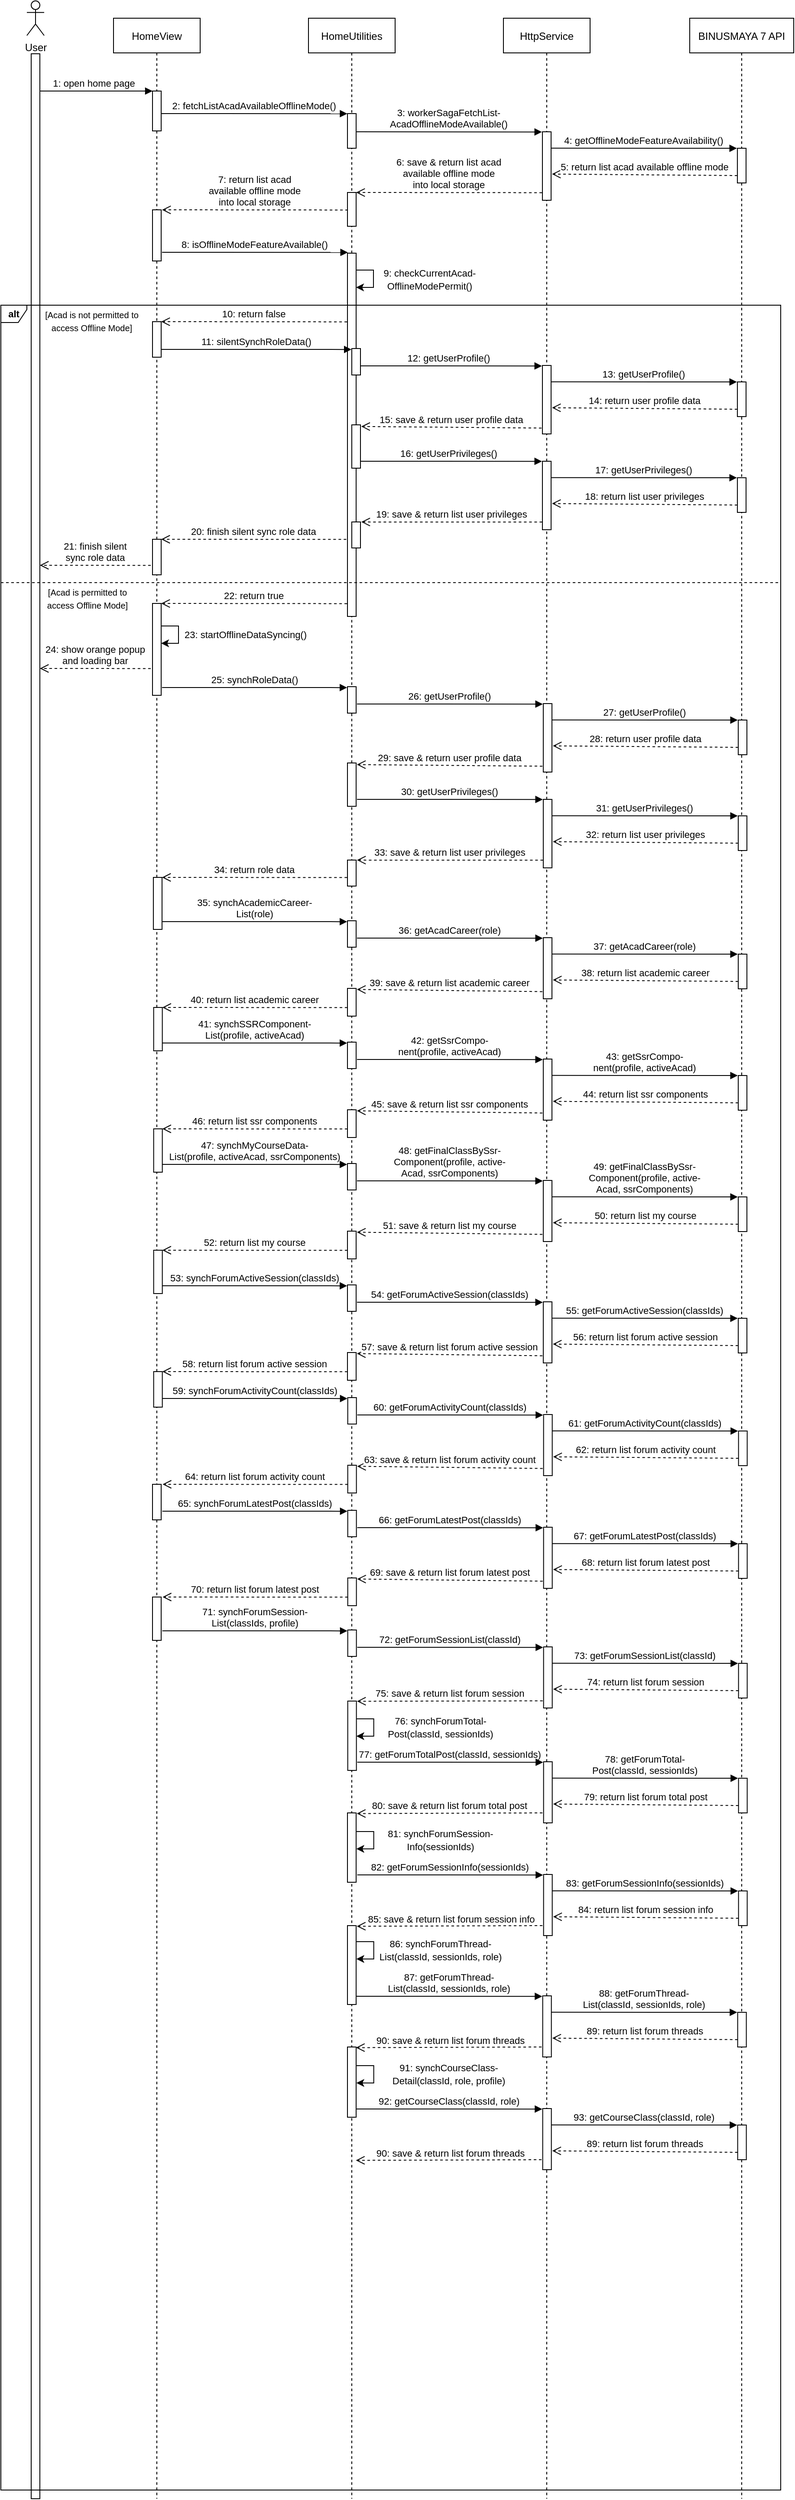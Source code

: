 <mxfile version="20.8.3" type="github">
  <diagram id="kgpKYQtTHZ0yAKxKKP6v" name="Page-1">
    <mxGraphModel dx="2318" dy="342" grid="1" gridSize="10" guides="1" tooltips="1" connect="1" arrows="1" fold="1" page="1" pageScale="1" pageWidth="850" pageHeight="1100" math="0" shadow="0">
      <root>
        <mxCell id="0" />
        <mxCell id="1" parent="0" />
        <mxCell id="3nuBFxr9cyL0pnOWT2aG-1" value="HomeView" style="shape=umlLifeline;perimeter=lifelinePerimeter;container=1;collapsible=0;recursiveResize=0;rounded=0;shadow=0;strokeWidth=1;" parent="1" vertex="1">
          <mxGeometry x="-760" y="59" width="100" height="2861" as="geometry" />
        </mxCell>
        <mxCell id="3nuBFxr9cyL0pnOWT2aG-2" value="" style="points=[];perimeter=orthogonalPerimeter;rounded=0;shadow=0;strokeWidth=1;" parent="3nuBFxr9cyL0pnOWT2aG-1" vertex="1">
          <mxGeometry x="45" y="84" width="10" height="46" as="geometry" />
        </mxCell>
        <mxCell id="VgFMn7d585Ha0XAmIZsE-6" value="1: open home page" style="verticalAlign=bottom;endArrow=block;shadow=0;strokeWidth=1;fontStyle=0;labelBorderColor=none;labelBackgroundColor=none;" parent="3nuBFxr9cyL0pnOWT2aG-1" edge="1">
          <mxGeometry relative="1" as="geometry">
            <mxPoint x="-90" y="84.0" as="sourcePoint" />
            <mxPoint x="45" y="84" as="targetPoint" />
          </mxGeometry>
        </mxCell>
        <mxCell id="VgFMn7d585Ha0XAmIZsE-14" value="" style="points=[];perimeter=orthogonalPerimeter;rounded=0;shadow=0;strokeWidth=1;" parent="3nuBFxr9cyL0pnOWT2aG-1" vertex="1">
          <mxGeometry x="45" y="221" width="10" height="59" as="geometry" />
        </mxCell>
        <mxCell id="3nuBFxr9cyL0pnOWT2aG-5" value="HomeUtilities" style="shape=umlLifeline;perimeter=lifelinePerimeter;container=1;collapsible=0;recursiveResize=0;rounded=0;shadow=0;strokeWidth=1;" parent="1" vertex="1">
          <mxGeometry x="-535" y="59" width="100" height="2861" as="geometry" />
        </mxCell>
        <mxCell id="3nuBFxr9cyL0pnOWT2aG-6" value="" style="points=[];perimeter=orthogonalPerimeter;rounded=0;shadow=0;strokeWidth=1;" parent="3nuBFxr9cyL0pnOWT2aG-5" vertex="1">
          <mxGeometry x="45" y="110" width="10" height="40" as="geometry" />
        </mxCell>
        <mxCell id="VgFMn7d585Ha0XAmIZsE-7" value="2: fetchListAcadAvailableOfflineMode()" style="verticalAlign=bottom;endArrow=block;shadow=0;strokeWidth=1;fontStyle=0;labelBorderColor=none;labelBackgroundColor=none;entryX=-0.024;entryY=0.003;entryDx=0;entryDy=0;entryPerimeter=0;" parent="3nuBFxr9cyL0pnOWT2aG-5" target="3nuBFxr9cyL0pnOWT2aG-6" edge="1">
          <mxGeometry relative="1" as="geometry">
            <mxPoint x="-169.633" y="110" as="sourcePoint" />
            <mxPoint x="45" y="111" as="targetPoint" />
          </mxGeometry>
        </mxCell>
        <mxCell id="VgFMn7d585Ha0XAmIZsE-12" value="" style="points=[];perimeter=orthogonalPerimeter;rounded=0;shadow=0;strokeWidth=1;" parent="3nuBFxr9cyL0pnOWT2aG-5" vertex="1">
          <mxGeometry x="45" y="201" width="10" height="39" as="geometry" />
        </mxCell>
        <mxCell id="VgFMn7d585Ha0XAmIZsE-16" value="" style="points=[];perimeter=orthogonalPerimeter;rounded=0;shadow=0;strokeWidth=1;" parent="3nuBFxr9cyL0pnOWT2aG-5" vertex="1">
          <mxGeometry x="45" y="271" width="10" height="419" as="geometry" />
        </mxCell>
        <mxCell id="VgFMn7d585Ha0XAmIZsE-17" value="" style="endArrow=classic;html=1;rounded=0;labelBackgroundColor=none;labelBorderColor=none;edgeStyle=elbowEdgeStyle;" parent="3nuBFxr9cyL0pnOWT2aG-5" edge="1">
          <mxGeometry x="-1" y="41" width="50" height="50" relative="1" as="geometry">
            <mxPoint x="55" y="290.5" as="sourcePoint" />
            <mxPoint x="55" y="310.5" as="targetPoint" />
            <Array as="points">
              <mxPoint x="75" y="300.5" />
            </Array>
            <mxPoint x="-40" y="31" as="offset" />
          </mxGeometry>
        </mxCell>
        <mxCell id="3nuBFxr9cyL0pnOWT2aG-7" value="5: return list acad available offline mode" style="verticalAlign=bottom;endArrow=open;dashed=1;endSize=8;exitX=0;exitY=0.95;shadow=0;strokeWidth=1;entryX=1.103;entryY=0.554;entryDx=0;entryDy=0;entryPerimeter=0;" parent="1" edge="1">
          <mxGeometry relative="1" as="geometry">
            <mxPoint x="-253.97" y="238.766" as="targetPoint" />
            <mxPoint x="-40" y="240.5" as="sourcePoint" />
          </mxGeometry>
        </mxCell>
        <mxCell id="D12k0bA-BJYKIJGbDswn-10" value="" style="group" parent="1" vertex="1" connectable="0">
          <mxGeometry x="-860" y="59" width="20" height="710" as="geometry" />
        </mxCell>
        <mxCell id="D12k0bA-BJYKIJGbDswn-4" value="User" style="shape=umlActor;verticalLabelPosition=bottom;verticalAlign=top;html=1;outlineConnect=0;" parent="D12k0bA-BJYKIJGbDswn-10" vertex="1">
          <mxGeometry y="-20" width="20" height="40" as="geometry" />
        </mxCell>
        <mxCell id="VgFMn7d585Ha0XAmIZsE-1" value="HttpService" style="shape=umlLifeline;perimeter=lifelinePerimeter;container=1;collapsible=0;recursiveResize=0;rounded=0;shadow=0;strokeWidth=1;" parent="1" vertex="1">
          <mxGeometry x="-310" y="59" width="100" height="2861" as="geometry" />
        </mxCell>
        <mxCell id="VgFMn7d585Ha0XAmIZsE-2" value="" style="points=[];perimeter=orthogonalPerimeter;rounded=0;shadow=0;strokeWidth=1;" parent="VgFMn7d585Ha0XAmIZsE-1" vertex="1">
          <mxGeometry x="45" y="131" width="10" height="79" as="geometry" />
        </mxCell>
        <mxCell id="VgFMn7d585Ha0XAmIZsE-3" value="BINUSMAYA 7 API" style="shape=umlLifeline;perimeter=lifelinePerimeter;container=1;collapsible=0;recursiveResize=0;rounded=0;shadow=0;strokeWidth=1;" parent="1" vertex="1">
          <mxGeometry x="-95" y="59" width="120" height="2861" as="geometry" />
        </mxCell>
        <mxCell id="VgFMn7d585Ha0XAmIZsE-4" value="" style="points=[];perimeter=orthogonalPerimeter;rounded=0;shadow=0;strokeWidth=1;" parent="VgFMn7d585Ha0XAmIZsE-3" vertex="1">
          <mxGeometry x="55" y="150" width="10" height="40" as="geometry" />
        </mxCell>
        <mxCell id="VgFMn7d585Ha0XAmIZsE-8" value="3: workerSagaFetchList-&#xa;AcadOfflineModeAvailable()" style="verticalAlign=bottom;endArrow=block;shadow=0;strokeWidth=1;fontStyle=0;labelBorderColor=none;labelBackgroundColor=none;entryX=-0.024;entryY=0.003;entryDx=0;entryDy=0;entryPerimeter=0;" parent="1" edge="1">
          <mxGeometry relative="1" as="geometry">
            <mxPoint x="-480.003" y="190" as="sourcePoint" />
            <mxPoint x="-265.61" y="190.21" as="targetPoint" />
          </mxGeometry>
        </mxCell>
        <mxCell id="VgFMn7d585Ha0XAmIZsE-9" value="4: getOfflineModeFeatureAvailability()" style="verticalAlign=bottom;endArrow=block;shadow=0;strokeWidth=1;fontStyle=0;labelBorderColor=none;labelBackgroundColor=none;entryX=-0.024;entryY=0.003;entryDx=0;entryDy=0;entryPerimeter=0;" parent="1" edge="1">
          <mxGeometry relative="1" as="geometry">
            <mxPoint x="-255.003" y="208.85" as="sourcePoint" />
            <mxPoint x="-40.61" y="209.06" as="targetPoint" />
          </mxGeometry>
        </mxCell>
        <mxCell id="VgFMn7d585Ha0XAmIZsE-11" value="6: save &amp; return list acad &#xa;available offline mode &#xa;into local storage" style="verticalAlign=bottom;endArrow=open;dashed=1;endSize=8;exitX=0;exitY=0.95;shadow=0;strokeWidth=1;entryX=1.046;entryY=0.283;entryDx=0;entryDy=0;entryPerimeter=0;" parent="1" edge="1">
          <mxGeometry relative="1" as="geometry">
            <mxPoint x="-480" y="260" as="targetPoint" />
            <mxPoint x="-265.46" y="260.22" as="sourcePoint" />
          </mxGeometry>
        </mxCell>
        <mxCell id="VgFMn7d585Ha0XAmIZsE-13" value="7: return list acad &#xa;available offline mode &#xa;into local storage" style="verticalAlign=bottom;endArrow=open;dashed=1;endSize=8;exitX=0;exitY=0.95;shadow=0;strokeWidth=1;entryX=1.046;entryY=0.283;entryDx=0;entryDy=0;entryPerimeter=0;" parent="1" edge="1">
          <mxGeometry relative="1" as="geometry">
            <mxPoint x="-704" y="280" as="targetPoint" />
            <mxPoint x="-489.46" y="280.22" as="sourcePoint" />
          </mxGeometry>
        </mxCell>
        <mxCell id="VgFMn7d585Ha0XAmIZsE-15" value="8: isOfflineModeFeatureAvailable()" style="verticalAlign=bottom;endArrow=block;shadow=0;strokeWidth=1;fontStyle=0;labelBorderColor=none;labelBackgroundColor=none;entryX=-0.024;entryY=0.003;entryDx=0;entryDy=0;entryPerimeter=0;" parent="1" edge="1">
          <mxGeometry relative="1" as="geometry">
            <mxPoint x="-704.003" y="329" as="sourcePoint" />
            <mxPoint x="-489.61" y="329.12" as="targetPoint" />
          </mxGeometry>
        </mxCell>
        <mxCell id="VgFMn7d585Ha0XAmIZsE-19" value="&lt;font style=&quot;font-size: 11px;&quot;&gt;9: checkCurrentAcad-&lt;br&gt;OfflineModePermit()&lt;/font&gt;" style="text;html=1;strokeColor=none;fillColor=none;align=center;verticalAlign=middle;whiteSpace=wrap;rounded=0;" parent="1" vertex="1">
          <mxGeometry x="-450" y="350" width="110" height="20" as="geometry" />
        </mxCell>
        <mxCell id="VgFMn7d585Ha0XAmIZsE-21" value="" style="points=[];perimeter=orthogonalPerimeter;rounded=0;shadow=0;strokeWidth=1;" parent="1" vertex="1">
          <mxGeometry x="-855" y="100" width="10" height="2820" as="geometry" />
        </mxCell>
        <mxCell id="VgFMn7d585Ha0XAmIZsE-23" value="&lt;b&gt;alt&lt;/b&gt;" style="shape=umlFrame;whiteSpace=wrap;html=1;fontSize=11;width=30;height=20;fillColor=none;" parent="1" vertex="1">
          <mxGeometry x="-890" y="390" width="900" height="2520" as="geometry" />
        </mxCell>
        <mxCell id="VgFMn7d585Ha0XAmIZsE-24" value="&lt;span style=&quot;font-size: 10px;&quot;&gt;[Acad is not permitted to access Offline Mode]&lt;/span&gt;" style="text;html=1;strokeColor=none;fillColor=none;align=center;verticalAlign=middle;whiteSpace=wrap;rounded=0;" parent="1" vertex="1">
          <mxGeometry x="-840" y="390" width="110" height="35.5" as="geometry" />
        </mxCell>
        <mxCell id="VgFMn7d585Ha0XAmIZsE-25" value="" style="points=[];perimeter=orthogonalPerimeter;rounded=0;shadow=0;strokeWidth=1;" parent="1" vertex="1">
          <mxGeometry x="-715" y="409" width="10" height="41" as="geometry" />
        </mxCell>
        <mxCell id="VgFMn7d585Ha0XAmIZsE-26" value="10: return false" style="verticalAlign=bottom;endArrow=open;dashed=1;endSize=8;exitX=0;exitY=0.95;shadow=0;strokeWidth=1;entryX=1.046;entryY=0.283;entryDx=0;entryDy=0;entryPerimeter=0;" parent="1" edge="1">
          <mxGeometry relative="1" as="geometry">
            <mxPoint x="-705" y="409" as="targetPoint" />
            <mxPoint x="-490.46" y="409.22" as="sourcePoint" />
          </mxGeometry>
        </mxCell>
        <mxCell id="VgFMn7d585Ha0XAmIZsE-27" value="11: silentSynchRoleData()" style="verticalAlign=bottom;endArrow=block;shadow=0;strokeWidth=1;fontStyle=0;labelBorderColor=none;labelBackgroundColor=none;entryX=-0.038;entryY=0.035;entryDx=0;entryDy=0;entryPerimeter=0;" parent="1" target="VgFMn7d585Ha0XAmIZsE-28" edge="1">
          <mxGeometry relative="1" as="geometry">
            <mxPoint x="-705.003" y="441" as="sourcePoint" />
            <mxPoint x="-490.61" y="441.12" as="targetPoint" />
          </mxGeometry>
        </mxCell>
        <mxCell id="VgFMn7d585Ha0XAmIZsE-29" value="12: getUserProfile()" style="verticalAlign=bottom;endArrow=block;shadow=0;strokeWidth=1;fontStyle=0;labelBorderColor=none;labelBackgroundColor=none;entryX=-0.024;entryY=0.003;entryDx=0;entryDy=0;entryPerimeter=0;" parent="1" edge="1">
          <mxGeometry relative="1" as="geometry">
            <mxPoint x="-480.003" y="460.0" as="sourcePoint" />
            <mxPoint x="-265.61" y="460.12" as="targetPoint" />
          </mxGeometry>
        </mxCell>
        <mxCell id="VgFMn7d585Ha0XAmIZsE-30" value="14: return user profile data" style="verticalAlign=bottom;endArrow=open;dashed=1;endSize=8;exitX=0;exitY=0.95;shadow=0;strokeWidth=1;entryX=1.103;entryY=0.554;entryDx=0;entryDy=0;entryPerimeter=0;" parent="1" edge="1">
          <mxGeometry relative="1" as="geometry">
            <mxPoint x="-253.97" y="508.266" as="targetPoint" />
            <mxPoint x="-40" y="510" as="sourcePoint" />
          </mxGeometry>
        </mxCell>
        <mxCell id="VgFMn7d585Ha0XAmIZsE-31" value="" style="points=[];perimeter=orthogonalPerimeter;rounded=0;shadow=0;strokeWidth=1;" parent="1" vertex="1">
          <mxGeometry x="-265" y="459.5" width="10" height="79" as="geometry" />
        </mxCell>
        <mxCell id="VgFMn7d585Ha0XAmIZsE-32" value="" style="points=[];perimeter=orthogonalPerimeter;rounded=0;shadow=0;strokeWidth=1;" parent="1" vertex="1">
          <mxGeometry x="-40" y="478.5" width="10" height="40" as="geometry" />
        </mxCell>
        <mxCell id="VgFMn7d585Ha0XAmIZsE-33" value="13: getUserProfile()" style="verticalAlign=bottom;endArrow=block;shadow=0;strokeWidth=1;fontStyle=0;labelBorderColor=none;labelBackgroundColor=none;entryX=-0.024;entryY=0.003;entryDx=0;entryDy=0;entryPerimeter=0;" parent="1" edge="1">
          <mxGeometry relative="1" as="geometry">
            <mxPoint x="-255.003" y="478.35" as="sourcePoint" />
            <mxPoint x="-40.61" y="478.56" as="targetPoint" />
          </mxGeometry>
        </mxCell>
        <mxCell id="VgFMn7d585Ha0XAmIZsE-35" value="15: save &amp; return user profile data" style="verticalAlign=bottom;endArrow=open;dashed=1;endSize=8;exitX=0;exitY=0.95;shadow=0;strokeWidth=1;entryX=1.086;entryY=0.038;entryDx=0;entryDy=0;entryPerimeter=0;" parent="1" target="VgFMn7d585Ha0XAmIZsE-36" edge="1">
          <mxGeometry relative="1" as="geometry">
            <mxPoint x="-480.0" y="529.996" as="targetPoint" />
            <mxPoint x="-266.03" y="531.73" as="sourcePoint" />
          </mxGeometry>
        </mxCell>
        <mxCell id="VgFMn7d585Ha0XAmIZsE-39" value="16: getUserPrivileges()" style="verticalAlign=bottom;endArrow=block;shadow=0;strokeWidth=1;fontStyle=0;labelBorderColor=none;labelBackgroundColor=none;entryX=-0.024;entryY=0.003;entryDx=0;entryDy=0;entryPerimeter=0;" parent="1" edge="1">
          <mxGeometry relative="1" as="geometry">
            <mxPoint x="-480.003" y="570.0" as="sourcePoint" />
            <mxPoint x="-265.61" y="570.12" as="targetPoint" />
          </mxGeometry>
        </mxCell>
        <mxCell id="VgFMn7d585Ha0XAmIZsE-40" value="18: return list user privileges" style="verticalAlign=bottom;endArrow=open;dashed=1;endSize=8;exitX=0;exitY=0.95;shadow=0;strokeWidth=1;entryX=1.103;entryY=0.554;entryDx=0;entryDy=0;entryPerimeter=0;" parent="1" edge="1">
          <mxGeometry relative="1" as="geometry">
            <mxPoint x="-253.97" y="618.766" as="targetPoint" />
            <mxPoint x="-40" y="620.5" as="sourcePoint" />
          </mxGeometry>
        </mxCell>
        <mxCell id="VgFMn7d585Ha0XAmIZsE-41" value="" style="points=[];perimeter=orthogonalPerimeter;rounded=0;shadow=0;strokeWidth=1;" parent="1" vertex="1">
          <mxGeometry x="-265" y="570" width="10" height="79" as="geometry" />
        </mxCell>
        <mxCell id="VgFMn7d585Ha0XAmIZsE-42" value="" style="points=[];perimeter=orthogonalPerimeter;rounded=0;shadow=0;strokeWidth=1;" parent="1" vertex="1">
          <mxGeometry x="-40" y="589" width="10" height="40" as="geometry" />
        </mxCell>
        <mxCell id="VgFMn7d585Ha0XAmIZsE-43" value="17: getUserPrivileges()" style="verticalAlign=bottom;endArrow=block;shadow=0;strokeWidth=1;fontStyle=0;labelBorderColor=none;labelBackgroundColor=none;entryX=-0.024;entryY=0.003;entryDx=0;entryDy=0;entryPerimeter=0;" parent="1" edge="1">
          <mxGeometry relative="1" as="geometry">
            <mxPoint x="-255.003" y="588.85" as="sourcePoint" />
            <mxPoint x="-40.61" y="589.06" as="targetPoint" />
          </mxGeometry>
        </mxCell>
        <mxCell id="VgFMn7d585Ha0XAmIZsE-44" value="19: save &amp; return list user privileges" style="verticalAlign=bottom;endArrow=open;dashed=1;endSize=8;exitX=-0.03;exitY=0.888;shadow=0;strokeWidth=1;exitDx=0;exitDy=0;exitPerimeter=0;entryX=1.097;entryY=0.002;entryDx=0;entryDy=0;entryPerimeter=0;" parent="1" source="VgFMn7d585Ha0XAmIZsE-41" target="VgFMn7d585Ha0XAmIZsE-45" edge="1">
          <mxGeometry relative="1" as="geometry">
            <mxPoint x="-480" y="640" as="targetPoint" />
            <mxPoint x="-265" y="641.73" as="sourcePoint" />
          </mxGeometry>
        </mxCell>
        <mxCell id="VgFMn7d585Ha0XAmIZsE-45" value="" style="points=[];perimeter=orthogonalPerimeter;rounded=0;shadow=0;strokeWidth=1;" parent="1" vertex="1">
          <mxGeometry x="-485" y="640" width="10" height="30" as="geometry" />
        </mxCell>
        <mxCell id="VgFMn7d585Ha0XAmIZsE-46" value="20: finish silent sync role data" style="verticalAlign=bottom;endArrow=open;dashed=1;endSize=8;exitX=-0.03;exitY=0.888;shadow=0;strokeWidth=1;entryX=1.103;entryY=0.554;entryDx=0;entryDy=0;entryPerimeter=0;exitDx=0;exitDy=0;exitPerimeter=0;" parent="1" edge="1">
          <mxGeometry relative="1" as="geometry">
            <mxPoint x="-705.0" y="659.996" as="targetPoint" />
            <mxPoint x="-491.33" y="660.152" as="sourcePoint" />
          </mxGeometry>
        </mxCell>
        <mxCell id="VgFMn7d585Ha0XAmIZsE-47" value="" style="points=[];perimeter=orthogonalPerimeter;rounded=0;shadow=0;strokeWidth=1;" parent="1" vertex="1">
          <mxGeometry x="-715" y="660" width="10" height="41" as="geometry" />
        </mxCell>
        <mxCell id="VgFMn7d585Ha0XAmIZsE-48" value="21: finish silent &#xa;sync role data" style="verticalAlign=bottom;endArrow=open;dashed=1;endSize=8;exitX=-0.205;exitY=0.734;shadow=0;strokeWidth=1;entryX=1.103;entryY=0.554;entryDx=0;entryDy=0;entryPerimeter=0;exitDx=0;exitDy=0;exitPerimeter=0;" parent="1" source="VgFMn7d585Ha0XAmIZsE-47" edge="1">
          <mxGeometry relative="1" as="geometry">
            <mxPoint x="-845.0" y="689.996" as="targetPoint" />
            <mxPoint x="-631.33" y="690.152" as="sourcePoint" />
          </mxGeometry>
        </mxCell>
        <mxCell id="VgFMn7d585Ha0XAmIZsE-49" value="" style="line;strokeWidth=1;fillColor=none;align=left;verticalAlign=middle;spacingTop=-1;spacingLeft=3;spacingRight=3;rotatable=0;labelPosition=right;points=[];portConstraint=eastwest;strokeColor=inherit;fontSize=10;dashed=1;" parent="1" vertex="1">
          <mxGeometry x="-890" y="706" width="900" height="8" as="geometry" />
        </mxCell>
        <mxCell id="VgFMn7d585Ha0XAmIZsE-50" value="&lt;span style=&quot;font-size: 10px;&quot;&gt;[Acad is permitted to access Offline Mode]&lt;/span&gt;" style="text;html=1;strokeColor=none;fillColor=none;align=center;verticalAlign=middle;whiteSpace=wrap;rounded=0;" parent="1" vertex="1">
          <mxGeometry x="-845" y="710" width="110" height="35.5" as="geometry" />
        </mxCell>
        <mxCell id="VgFMn7d585Ha0XAmIZsE-51" value="" style="points=[];perimeter=orthogonalPerimeter;rounded=0;shadow=0;strokeWidth=1;" parent="1" vertex="1">
          <mxGeometry x="-715" y="734" width="10" height="106" as="geometry" />
        </mxCell>
        <mxCell id="VgFMn7d585Ha0XAmIZsE-52" value="22: return true" style="verticalAlign=bottom;endArrow=open;dashed=1;endSize=8;exitX=0;exitY=0.95;shadow=0;strokeWidth=1;entryX=1.046;entryY=0.283;entryDx=0;entryDy=0;entryPerimeter=0;" parent="1" edge="1">
          <mxGeometry relative="1" as="geometry">
            <mxPoint x="-705.0" y="734" as="targetPoint" />
            <mxPoint x="-490.46" y="734.22" as="sourcePoint" />
          </mxGeometry>
        </mxCell>
        <mxCell id="VgFMn7d585Ha0XAmIZsE-28" value="" style="points=[];perimeter=orthogonalPerimeter;rounded=0;shadow=0;strokeWidth=1;" parent="1" vertex="1">
          <mxGeometry x="-485" y="440" width="10" height="30.5" as="geometry" />
        </mxCell>
        <mxCell id="VgFMn7d585Ha0XAmIZsE-36" value="" style="points=[];perimeter=orthogonalPerimeter;rounded=0;shadow=0;strokeWidth=1;" parent="1" vertex="1">
          <mxGeometry x="-485" y="528" width="10" height="50" as="geometry" />
        </mxCell>
        <mxCell id="VgFMn7d585Ha0XAmIZsE-55" value="" style="endArrow=classic;html=1;rounded=0;labelBackgroundColor=none;labelBorderColor=none;edgeStyle=elbowEdgeStyle;" parent="1" edge="1">
          <mxGeometry x="-1" y="41" width="50" height="50" relative="1" as="geometry">
            <mxPoint x="-705" y="760" as="sourcePoint" />
            <mxPoint x="-705" y="780" as="targetPoint" />
            <Array as="points">
              <mxPoint x="-685" y="770" />
            </Array>
            <mxPoint x="-40" y="31" as="offset" />
          </mxGeometry>
        </mxCell>
        <mxCell id="VgFMn7d585Ha0XAmIZsE-56" value="&lt;span style=&quot;font-size: 11px;&quot;&gt;23:&amp;nbsp;startOfflineDataSyncing()&lt;/span&gt;" style="text;html=1;strokeColor=none;fillColor=none;align=center;verticalAlign=middle;whiteSpace=wrap;rounded=0;" parent="1" vertex="1">
          <mxGeometry x="-680" y="759.5" width="145" height="20" as="geometry" />
        </mxCell>
        <mxCell id="VgFMn7d585Ha0XAmIZsE-57" value="24: show orange popup &#xa;and loading bar" style="verticalAlign=bottom;endArrow=open;dashed=1;endSize=8;exitX=-0.205;exitY=0.734;shadow=0;strokeWidth=1;entryX=1.103;entryY=0.554;entryDx=0;entryDy=0;entryPerimeter=0;exitDx=0;exitDy=0;exitPerimeter=0;fontStyle=0;labelBackgroundColor=none;" parent="1" edge="1">
          <mxGeometry relative="1" as="geometry">
            <mxPoint x="-845.0" y="808.996" as="targetPoint" />
            <mxPoint x="-717.05" y="809.094" as="sourcePoint" />
          </mxGeometry>
        </mxCell>
        <mxCell id="VgFMn7d585Ha0XAmIZsE-94" value="25: synchRoleData()" style="verticalAlign=bottom;endArrow=block;shadow=0;strokeWidth=1;fontStyle=0;labelBorderColor=none;labelBackgroundColor=none;entryX=-0.038;entryY=0.035;entryDx=0;entryDy=0;entryPerimeter=0;" parent="1" target="VgFMn7d585Ha0XAmIZsE-110" edge="1">
          <mxGeometry relative="1" as="geometry">
            <mxPoint x="-704.003" y="831" as="sourcePoint" />
            <mxPoint x="-489.61" y="831.12" as="targetPoint" />
          </mxGeometry>
        </mxCell>
        <mxCell id="VgFMn7d585Ha0XAmIZsE-95" value="26: getUserProfile()" style="verticalAlign=bottom;endArrow=block;shadow=0;strokeWidth=1;fontStyle=0;labelBorderColor=none;labelBackgroundColor=none;entryX=-0.024;entryY=0.003;entryDx=0;entryDy=0;entryPerimeter=0;" parent="1" edge="1">
          <mxGeometry relative="1" as="geometry">
            <mxPoint x="-479.003" y="850.0" as="sourcePoint" />
            <mxPoint x="-264.61" y="850.12" as="targetPoint" />
          </mxGeometry>
        </mxCell>
        <mxCell id="VgFMn7d585Ha0XAmIZsE-96" value="28: return user profile data" style="verticalAlign=bottom;endArrow=open;dashed=1;endSize=8;exitX=0;exitY=0.95;shadow=0;strokeWidth=1;entryX=1.103;entryY=0.554;entryDx=0;entryDy=0;entryPerimeter=0;" parent="1" edge="1">
          <mxGeometry relative="1" as="geometry">
            <mxPoint x="-252.97" y="898.266" as="targetPoint" />
            <mxPoint x="-39" y="900.0" as="sourcePoint" />
          </mxGeometry>
        </mxCell>
        <mxCell id="VgFMn7d585Ha0XAmIZsE-97" value="" style="points=[];perimeter=orthogonalPerimeter;rounded=0;shadow=0;strokeWidth=1;" parent="1" vertex="1">
          <mxGeometry x="-264" y="849.5" width="10" height="79" as="geometry" />
        </mxCell>
        <mxCell id="VgFMn7d585Ha0XAmIZsE-98" value="" style="points=[];perimeter=orthogonalPerimeter;rounded=0;shadow=0;strokeWidth=1;" parent="1" vertex="1">
          <mxGeometry x="-39" y="868.5" width="10" height="40" as="geometry" />
        </mxCell>
        <mxCell id="VgFMn7d585Ha0XAmIZsE-99" value="27: getUserProfile()" style="verticalAlign=bottom;endArrow=block;shadow=0;strokeWidth=1;fontStyle=0;labelBorderColor=none;labelBackgroundColor=none;entryX=-0.024;entryY=0.003;entryDx=0;entryDy=0;entryPerimeter=0;" parent="1" edge="1">
          <mxGeometry relative="1" as="geometry">
            <mxPoint x="-254.003" y="868.35" as="sourcePoint" />
            <mxPoint x="-39.61" y="868.56" as="targetPoint" />
          </mxGeometry>
        </mxCell>
        <mxCell id="VgFMn7d585Ha0XAmIZsE-100" value="29: save &amp; return user profile data" style="verticalAlign=bottom;endArrow=open;dashed=1;endSize=8;exitX=0;exitY=0.95;shadow=0;strokeWidth=1;entryX=1.086;entryY=0.038;entryDx=0;entryDy=0;entryPerimeter=0;" parent="1" target="VgFMn7d585Ha0XAmIZsE-111" edge="1">
          <mxGeometry relative="1" as="geometry">
            <mxPoint x="-479.0" y="919.996" as="targetPoint" />
            <mxPoint x="-265.03" y="921.73" as="sourcePoint" />
          </mxGeometry>
        </mxCell>
        <mxCell id="VgFMn7d585Ha0XAmIZsE-101" value="30: getUserPrivileges()" style="verticalAlign=bottom;endArrow=block;shadow=0;strokeWidth=1;fontStyle=0;labelBorderColor=none;labelBackgroundColor=none;entryX=-0.024;entryY=0.003;entryDx=0;entryDy=0;entryPerimeter=0;" parent="1" edge="1">
          <mxGeometry relative="1" as="geometry">
            <mxPoint x="-479.003" y="960.0" as="sourcePoint" />
            <mxPoint x="-264.61" y="960.12" as="targetPoint" />
          </mxGeometry>
        </mxCell>
        <mxCell id="VgFMn7d585Ha0XAmIZsE-102" value="32: return list user privileges" style="verticalAlign=bottom;endArrow=open;dashed=1;endSize=8;exitX=0;exitY=0.95;shadow=0;strokeWidth=1;entryX=1.103;entryY=0.554;entryDx=0;entryDy=0;entryPerimeter=0;" parent="1" edge="1">
          <mxGeometry relative="1" as="geometry">
            <mxPoint x="-252.97" y="1008.766" as="targetPoint" />
            <mxPoint x="-39" y="1010.5" as="sourcePoint" />
          </mxGeometry>
        </mxCell>
        <mxCell id="VgFMn7d585Ha0XAmIZsE-103" value="" style="points=[];perimeter=orthogonalPerimeter;rounded=0;shadow=0;strokeWidth=1;" parent="1" vertex="1">
          <mxGeometry x="-264" y="960" width="10" height="79" as="geometry" />
        </mxCell>
        <mxCell id="VgFMn7d585Ha0XAmIZsE-104" value="" style="points=[];perimeter=orthogonalPerimeter;rounded=0;shadow=0;strokeWidth=1;" parent="1" vertex="1">
          <mxGeometry x="-39" y="979" width="10" height="40" as="geometry" />
        </mxCell>
        <mxCell id="VgFMn7d585Ha0XAmIZsE-105" value="31: getUserPrivileges()" style="verticalAlign=bottom;endArrow=block;shadow=0;strokeWidth=1;fontStyle=0;labelBorderColor=none;labelBackgroundColor=none;entryX=-0.024;entryY=0.003;entryDx=0;entryDy=0;entryPerimeter=0;" parent="1" edge="1">
          <mxGeometry relative="1" as="geometry">
            <mxPoint x="-254.003" y="978.85" as="sourcePoint" />
            <mxPoint x="-39.61" y="979.06" as="targetPoint" />
          </mxGeometry>
        </mxCell>
        <mxCell id="VgFMn7d585Ha0XAmIZsE-106" value="33: save &amp; return list user privileges" style="verticalAlign=bottom;endArrow=open;dashed=1;endSize=8;exitX=-0.03;exitY=0.888;shadow=0;strokeWidth=1;exitDx=0;exitDy=0;exitPerimeter=0;entryX=1.097;entryY=0.002;entryDx=0;entryDy=0;entryPerimeter=0;" parent="1" source="VgFMn7d585Ha0XAmIZsE-103" target="VgFMn7d585Ha0XAmIZsE-107" edge="1">
          <mxGeometry relative="1" as="geometry">
            <mxPoint x="-479" y="1030" as="targetPoint" />
            <mxPoint x="-264" y="1031.73" as="sourcePoint" />
          </mxGeometry>
        </mxCell>
        <mxCell id="VgFMn7d585Ha0XAmIZsE-107" value="" style="points=[];perimeter=orthogonalPerimeter;rounded=0;shadow=0;strokeWidth=1;" parent="1" vertex="1">
          <mxGeometry x="-490" y="1030" width="10" height="30" as="geometry" />
        </mxCell>
        <mxCell id="VgFMn7d585Ha0XAmIZsE-108" value="34: return role data" style="verticalAlign=bottom;endArrow=open;dashed=1;endSize=8;exitX=-0.03;exitY=0.888;shadow=0;strokeWidth=1;entryX=1.103;entryY=0.554;entryDx=0;entryDy=0;entryPerimeter=0;exitDx=0;exitDy=0;exitPerimeter=0;" parent="1" edge="1">
          <mxGeometry relative="1" as="geometry">
            <mxPoint x="-704.0" y="1049.996" as="targetPoint" />
            <mxPoint x="-490.33" y="1050.152" as="sourcePoint" />
          </mxGeometry>
        </mxCell>
        <mxCell id="VgFMn7d585Ha0XAmIZsE-109" value="" style="points=[];perimeter=orthogonalPerimeter;rounded=0;shadow=0;strokeWidth=1;" parent="1" vertex="1">
          <mxGeometry x="-714" y="1050" width="10" height="60" as="geometry" />
        </mxCell>
        <mxCell id="VgFMn7d585Ha0XAmIZsE-110" value="" style="points=[];perimeter=orthogonalPerimeter;rounded=0;shadow=0;strokeWidth=1;" parent="1" vertex="1">
          <mxGeometry x="-490" y="830" width="10" height="30.5" as="geometry" />
        </mxCell>
        <mxCell id="VgFMn7d585Ha0XAmIZsE-111" value="" style="points=[];perimeter=orthogonalPerimeter;rounded=0;shadow=0;strokeWidth=1;" parent="1" vertex="1">
          <mxGeometry x="-490" y="918" width="10" height="50" as="geometry" />
        </mxCell>
        <mxCell id="J6cY7bMmOS7TBVYnpm_l-1" value="35: synchAcademicCareer-&#xa;List(role)" style="verticalAlign=bottom;endArrow=block;shadow=0;strokeWidth=1;fontStyle=0;labelBorderColor=none;labelBackgroundColor=none;entryX=-0.038;entryY=0.035;entryDx=0;entryDy=0;entryPerimeter=0;" edge="1" parent="1" target="J6cY7bMmOS7TBVYnpm_l-17">
          <mxGeometry relative="1" as="geometry">
            <mxPoint x="-704.003" y="1101" as="sourcePoint" />
            <mxPoint x="-489.61" y="1101.12" as="targetPoint" />
          </mxGeometry>
        </mxCell>
        <mxCell id="J6cY7bMmOS7TBVYnpm_l-2" value="36: getAcadCareer(role)" style="verticalAlign=bottom;endArrow=block;shadow=0;strokeWidth=1;fontStyle=0;labelBorderColor=none;labelBackgroundColor=none;entryX=-0.024;entryY=0.003;entryDx=0;entryDy=0;entryPerimeter=0;" edge="1" parent="1">
          <mxGeometry x="-0.003" relative="1" as="geometry">
            <mxPoint x="-479.003" y="1120" as="sourcePoint" />
            <mxPoint x="-264.61" y="1120.12" as="targetPoint" />
            <mxPoint as="offset" />
          </mxGeometry>
        </mxCell>
        <mxCell id="J6cY7bMmOS7TBVYnpm_l-3" value="38: return list academic career" style="verticalAlign=bottom;endArrow=open;dashed=1;endSize=8;exitX=0;exitY=0.95;shadow=0;strokeWidth=1;entryX=1.103;entryY=0.554;entryDx=0;entryDy=0;entryPerimeter=0;" edge="1" parent="1">
          <mxGeometry relative="1" as="geometry">
            <mxPoint x="-252.97" y="1168.266" as="targetPoint" />
            <mxPoint x="-39" y="1170" as="sourcePoint" />
          </mxGeometry>
        </mxCell>
        <mxCell id="J6cY7bMmOS7TBVYnpm_l-4" value="" style="points=[];perimeter=orthogonalPerimeter;rounded=0;shadow=0;strokeWidth=1;" vertex="1" parent="1">
          <mxGeometry x="-264" y="1119.5" width="10" height="70.5" as="geometry" />
        </mxCell>
        <mxCell id="J6cY7bMmOS7TBVYnpm_l-5" value="" style="points=[];perimeter=orthogonalPerimeter;rounded=0;shadow=0;strokeWidth=1;" vertex="1" parent="1">
          <mxGeometry x="-39" y="1138.5" width="10" height="40" as="geometry" />
        </mxCell>
        <mxCell id="J6cY7bMmOS7TBVYnpm_l-6" value="37: getAcadCareer(role)" style="verticalAlign=bottom;endArrow=block;shadow=0;strokeWidth=1;fontStyle=0;labelBorderColor=none;labelBackgroundColor=none;entryX=-0.024;entryY=0.003;entryDx=0;entryDy=0;entryPerimeter=0;" edge="1" parent="1">
          <mxGeometry relative="1" as="geometry">
            <mxPoint x="-254.003" y="1138.35" as="sourcePoint" />
            <mxPoint x="-39.61" y="1138.56" as="targetPoint" />
          </mxGeometry>
        </mxCell>
        <mxCell id="J6cY7bMmOS7TBVYnpm_l-7" value="39: save &amp; return list academic career" style="verticalAlign=bottom;endArrow=open;dashed=1;endSize=8;exitX=0;exitY=0.95;shadow=0;strokeWidth=1;entryX=1.086;entryY=0.038;entryDx=0;entryDy=0;entryPerimeter=0;" edge="1" parent="1" target="J6cY7bMmOS7TBVYnpm_l-18">
          <mxGeometry relative="1" as="geometry">
            <mxPoint x="-479.0" y="1179.996" as="targetPoint" />
            <mxPoint x="-265.03" y="1181.73" as="sourcePoint" />
          </mxGeometry>
        </mxCell>
        <mxCell id="J6cY7bMmOS7TBVYnpm_l-15" value="40: return list academic career" style="verticalAlign=bottom;endArrow=open;dashed=1;endSize=8;exitX=-0.03;exitY=0.888;shadow=0;strokeWidth=1;entryX=1.103;entryY=0.554;entryDx=0;entryDy=0;entryPerimeter=0;exitDx=0;exitDy=0;exitPerimeter=0;" edge="1" parent="1">
          <mxGeometry relative="1" as="geometry">
            <mxPoint x="-703.67" y="1199.996" as="targetPoint" />
            <mxPoint x="-490.0" y="1200.152" as="sourcePoint" />
          </mxGeometry>
        </mxCell>
        <mxCell id="J6cY7bMmOS7TBVYnpm_l-16" value="" style="points=[];perimeter=orthogonalPerimeter;rounded=0;shadow=0;strokeWidth=1;" vertex="1" parent="1">
          <mxGeometry x="-713.67" y="1200" width="10" height="50" as="geometry" />
        </mxCell>
        <mxCell id="J6cY7bMmOS7TBVYnpm_l-17" value="" style="points=[];perimeter=orthogonalPerimeter;rounded=0;shadow=0;strokeWidth=1;" vertex="1" parent="1">
          <mxGeometry x="-490" y="1100" width="10" height="30.5" as="geometry" />
        </mxCell>
        <mxCell id="J6cY7bMmOS7TBVYnpm_l-18" value="" style="points=[];perimeter=orthogonalPerimeter;rounded=0;shadow=0;strokeWidth=1;" vertex="1" parent="1">
          <mxGeometry x="-490" y="1178" width="10" height="32" as="geometry" />
        </mxCell>
        <mxCell id="J6cY7bMmOS7TBVYnpm_l-19" value="41: synchSSRComponent-&#xa;List(profile, activeAcad)" style="verticalAlign=bottom;endArrow=block;shadow=0;strokeWidth=1;fontStyle=0;labelBorderColor=none;labelBackgroundColor=none;entryX=-0.038;entryY=0.035;entryDx=0;entryDy=0;entryPerimeter=0;" edge="1" parent="1" target="J6cY7bMmOS7TBVYnpm_l-28">
          <mxGeometry relative="1" as="geometry">
            <mxPoint x="-704.003" y="1241" as="sourcePoint" />
            <mxPoint x="-489.61" y="1241.12" as="targetPoint" />
          </mxGeometry>
        </mxCell>
        <mxCell id="J6cY7bMmOS7TBVYnpm_l-20" value="42: getSsrCompo-&#xa;nent(profile, activeAcad)" style="verticalAlign=bottom;endArrow=block;shadow=0;strokeWidth=1;fontStyle=0;labelBorderColor=none;labelBackgroundColor=none;entryX=-0.024;entryY=0.003;entryDx=0;entryDy=0;entryPerimeter=0;" edge="1" parent="1">
          <mxGeometry relative="1" as="geometry">
            <mxPoint x="-479.003" y="1260" as="sourcePoint" />
            <mxPoint x="-264.61" y="1260.12" as="targetPoint" />
          </mxGeometry>
        </mxCell>
        <mxCell id="J6cY7bMmOS7TBVYnpm_l-21" value="44: return list ssr components" style="verticalAlign=bottom;endArrow=open;dashed=1;endSize=8;exitX=0;exitY=0.95;shadow=0;strokeWidth=1;entryX=1.103;entryY=0.554;entryDx=0;entryDy=0;entryPerimeter=0;" edge="1" parent="1">
          <mxGeometry relative="1" as="geometry">
            <mxPoint x="-252.97" y="1308.266" as="targetPoint" />
            <mxPoint x="-39" y="1310" as="sourcePoint" />
          </mxGeometry>
        </mxCell>
        <mxCell id="J6cY7bMmOS7TBVYnpm_l-22" value="" style="points=[];perimeter=orthogonalPerimeter;rounded=0;shadow=0;strokeWidth=1;" vertex="1" parent="1">
          <mxGeometry x="-264" y="1259.5" width="10" height="70.5" as="geometry" />
        </mxCell>
        <mxCell id="J6cY7bMmOS7TBVYnpm_l-23" value="" style="points=[];perimeter=orthogonalPerimeter;rounded=0;shadow=0;strokeWidth=1;" vertex="1" parent="1">
          <mxGeometry x="-39" y="1278.5" width="10" height="40" as="geometry" />
        </mxCell>
        <mxCell id="J6cY7bMmOS7TBVYnpm_l-24" value="43: getSsrCompo-&#xa;nent(profile, activeAcad)" style="verticalAlign=bottom;endArrow=block;shadow=0;strokeWidth=1;fontStyle=0;labelBorderColor=none;labelBackgroundColor=none;entryX=-0.024;entryY=0.003;entryDx=0;entryDy=0;entryPerimeter=0;" edge="1" parent="1">
          <mxGeometry relative="1" as="geometry">
            <mxPoint x="-254.003" y="1278.35" as="sourcePoint" />
            <mxPoint x="-39.61" y="1278.56" as="targetPoint" />
          </mxGeometry>
        </mxCell>
        <mxCell id="J6cY7bMmOS7TBVYnpm_l-25" value="45: save &amp; return list ssr components" style="verticalAlign=bottom;endArrow=open;dashed=1;endSize=8;exitX=0;exitY=0.95;shadow=0;strokeWidth=1;entryX=1.086;entryY=0.038;entryDx=0;entryDy=0;entryPerimeter=0;" edge="1" parent="1" target="J6cY7bMmOS7TBVYnpm_l-29">
          <mxGeometry relative="1" as="geometry">
            <mxPoint x="-479.0" y="1319.996" as="targetPoint" />
            <mxPoint x="-265.03" y="1321.73" as="sourcePoint" />
          </mxGeometry>
        </mxCell>
        <mxCell id="J6cY7bMmOS7TBVYnpm_l-26" value="46: return list ssr components" style="verticalAlign=bottom;endArrow=open;dashed=1;endSize=8;exitX=-0.03;exitY=0.888;shadow=0;strokeWidth=1;entryX=1.103;entryY=0.554;entryDx=0;entryDy=0;entryPerimeter=0;exitDx=0;exitDy=0;exitPerimeter=0;" edge="1" parent="1">
          <mxGeometry relative="1" as="geometry">
            <mxPoint x="-703.67" y="1339.996" as="targetPoint" />
            <mxPoint x="-490" y="1340.152" as="sourcePoint" />
          </mxGeometry>
        </mxCell>
        <mxCell id="J6cY7bMmOS7TBVYnpm_l-27" value="" style="points=[];perimeter=orthogonalPerimeter;rounded=0;shadow=0;strokeWidth=1;" vertex="1" parent="1">
          <mxGeometry x="-713.67" y="1340" width="10" height="50" as="geometry" />
        </mxCell>
        <mxCell id="J6cY7bMmOS7TBVYnpm_l-28" value="" style="points=[];perimeter=orthogonalPerimeter;rounded=0;shadow=0;strokeWidth=1;" vertex="1" parent="1">
          <mxGeometry x="-490" y="1240" width="10" height="30.5" as="geometry" />
        </mxCell>
        <mxCell id="J6cY7bMmOS7TBVYnpm_l-29" value="" style="points=[];perimeter=orthogonalPerimeter;rounded=0;shadow=0;strokeWidth=1;" vertex="1" parent="1">
          <mxGeometry x="-490" y="1318" width="10" height="32" as="geometry" />
        </mxCell>
        <mxCell id="J6cY7bMmOS7TBVYnpm_l-30" value="47: synchMyCourseData-&#xa;List(profile, activeAcad, ssrComponents)" style="verticalAlign=bottom;endArrow=block;shadow=0;strokeWidth=1;fontStyle=0;labelBorderColor=none;labelBackgroundColor=none;entryX=-0.038;entryY=0.035;entryDx=0;entryDy=0;entryPerimeter=0;" edge="1" parent="1" target="J6cY7bMmOS7TBVYnpm_l-39">
          <mxGeometry relative="1" as="geometry">
            <mxPoint x="-704.003" y="1381" as="sourcePoint" />
            <mxPoint x="-489.61" y="1381.12" as="targetPoint" />
          </mxGeometry>
        </mxCell>
        <mxCell id="J6cY7bMmOS7TBVYnpm_l-31" value="48: getFinalClassBySsr-&#xa;Component(profile, active-&#xa;Acad, ssrComponents)" style="verticalAlign=bottom;endArrow=block;shadow=0;strokeWidth=1;fontStyle=0;labelBorderColor=none;labelBackgroundColor=none;entryX=-0.024;entryY=0.003;entryDx=0;entryDy=0;entryPerimeter=0;" edge="1" parent="1">
          <mxGeometry relative="1" as="geometry">
            <mxPoint x="-479.003" y="1400.0" as="sourcePoint" />
            <mxPoint x="-264.61" y="1400.12" as="targetPoint" />
          </mxGeometry>
        </mxCell>
        <mxCell id="J6cY7bMmOS7TBVYnpm_l-32" value="50: return list my course" style="verticalAlign=bottom;endArrow=open;dashed=1;endSize=8;exitX=0;exitY=0.95;shadow=0;strokeWidth=1;entryX=1.103;entryY=0.554;entryDx=0;entryDy=0;entryPerimeter=0;" edge="1" parent="1">
          <mxGeometry relative="1" as="geometry">
            <mxPoint x="-252.97" y="1448.266" as="targetPoint" />
            <mxPoint x="-39" y="1450.0" as="sourcePoint" />
          </mxGeometry>
        </mxCell>
        <mxCell id="J6cY7bMmOS7TBVYnpm_l-33" value="" style="points=[];perimeter=orthogonalPerimeter;rounded=0;shadow=0;strokeWidth=1;" vertex="1" parent="1">
          <mxGeometry x="-264" y="1399.5" width="10" height="70.5" as="geometry" />
        </mxCell>
        <mxCell id="J6cY7bMmOS7TBVYnpm_l-34" value="" style="points=[];perimeter=orthogonalPerimeter;rounded=0;shadow=0;strokeWidth=1;" vertex="1" parent="1">
          <mxGeometry x="-39" y="1418.5" width="10" height="40" as="geometry" />
        </mxCell>
        <mxCell id="J6cY7bMmOS7TBVYnpm_l-35" value="49: getFinalClassBySsr-&#xa;Component(profile, active-&#xa;Acad, ssrComponents)" style="verticalAlign=bottom;endArrow=block;shadow=0;strokeWidth=1;fontStyle=0;labelBorderColor=none;labelBackgroundColor=none;entryX=-0.024;entryY=0.003;entryDx=0;entryDy=0;entryPerimeter=0;" edge="1" parent="1">
          <mxGeometry relative="1" as="geometry">
            <mxPoint x="-254.003" y="1418.35" as="sourcePoint" />
            <mxPoint x="-39.61" y="1418.56" as="targetPoint" />
          </mxGeometry>
        </mxCell>
        <mxCell id="J6cY7bMmOS7TBVYnpm_l-36" value="51: save &amp; return list my course" style="verticalAlign=bottom;endArrow=open;dashed=1;endSize=8;exitX=0;exitY=0.95;shadow=0;strokeWidth=1;entryX=1.086;entryY=0.038;entryDx=0;entryDy=0;entryPerimeter=0;" edge="1" parent="1" target="J6cY7bMmOS7TBVYnpm_l-40">
          <mxGeometry relative="1" as="geometry">
            <mxPoint x="-479.0" y="1459.996" as="targetPoint" />
            <mxPoint x="-265.03" y="1461.73" as="sourcePoint" />
          </mxGeometry>
        </mxCell>
        <mxCell id="J6cY7bMmOS7TBVYnpm_l-37" value="52: return list my course" style="verticalAlign=bottom;endArrow=open;dashed=1;endSize=8;exitX=-0.03;exitY=0.888;shadow=0;strokeWidth=1;entryX=1.103;entryY=0.554;entryDx=0;entryDy=0;entryPerimeter=0;exitDx=0;exitDy=0;exitPerimeter=0;" edge="1" parent="1">
          <mxGeometry relative="1" as="geometry">
            <mxPoint x="-703.67" y="1479.996" as="targetPoint" />
            <mxPoint x="-490" y="1480.152" as="sourcePoint" />
          </mxGeometry>
        </mxCell>
        <mxCell id="J6cY7bMmOS7TBVYnpm_l-38" value="" style="points=[];perimeter=orthogonalPerimeter;rounded=0;shadow=0;strokeWidth=1;" vertex="1" parent="1">
          <mxGeometry x="-713.67" y="1480" width="10" height="50" as="geometry" />
        </mxCell>
        <mxCell id="J6cY7bMmOS7TBVYnpm_l-39" value="" style="points=[];perimeter=orthogonalPerimeter;rounded=0;shadow=0;strokeWidth=1;" vertex="1" parent="1">
          <mxGeometry x="-490" y="1380" width="10" height="30.5" as="geometry" />
        </mxCell>
        <mxCell id="J6cY7bMmOS7TBVYnpm_l-40" value="" style="points=[];perimeter=orthogonalPerimeter;rounded=0;shadow=0;strokeWidth=1;" vertex="1" parent="1">
          <mxGeometry x="-490" y="1458" width="10" height="32" as="geometry" />
        </mxCell>
        <mxCell id="J6cY7bMmOS7TBVYnpm_l-41" value="53: synchForumActiveSession(classIds)" style="verticalAlign=bottom;endArrow=block;shadow=0;strokeWidth=1;fontStyle=0;labelBorderColor=none;labelBackgroundColor=none;entryX=-0.038;entryY=0.035;entryDx=0;entryDy=0;entryPerimeter=0;" edge="1" parent="1" target="J6cY7bMmOS7TBVYnpm_l-50">
          <mxGeometry relative="1" as="geometry">
            <mxPoint x="-704.003" y="1521" as="sourcePoint" />
            <mxPoint x="-489.61" y="1521.12" as="targetPoint" />
          </mxGeometry>
        </mxCell>
        <mxCell id="J6cY7bMmOS7TBVYnpm_l-42" value="54: getForumActiveSession(classIds)" style="verticalAlign=bottom;endArrow=block;shadow=0;strokeWidth=1;fontStyle=0;labelBorderColor=none;labelBackgroundColor=none;entryX=-0.024;entryY=0.003;entryDx=0;entryDy=0;entryPerimeter=0;" edge="1" parent="1">
          <mxGeometry relative="1" as="geometry">
            <mxPoint x="-479.003" y="1540.0" as="sourcePoint" />
            <mxPoint x="-264.61" y="1540.12" as="targetPoint" />
          </mxGeometry>
        </mxCell>
        <mxCell id="J6cY7bMmOS7TBVYnpm_l-43" value="56: return list forum active session" style="verticalAlign=bottom;endArrow=open;dashed=1;endSize=8;exitX=0;exitY=0.95;shadow=0;strokeWidth=1;entryX=1.103;entryY=0.554;entryDx=0;entryDy=0;entryPerimeter=0;" edge="1" parent="1">
          <mxGeometry relative="1" as="geometry">
            <mxPoint x="-252.97" y="1588.266" as="targetPoint" />
            <mxPoint x="-39" y="1590.0" as="sourcePoint" />
          </mxGeometry>
        </mxCell>
        <mxCell id="J6cY7bMmOS7TBVYnpm_l-44" value="" style="points=[];perimeter=orthogonalPerimeter;rounded=0;shadow=0;strokeWidth=1;" vertex="1" parent="1">
          <mxGeometry x="-264" y="1539.5" width="10" height="70.5" as="geometry" />
        </mxCell>
        <mxCell id="J6cY7bMmOS7TBVYnpm_l-45" value="" style="points=[];perimeter=orthogonalPerimeter;rounded=0;shadow=0;strokeWidth=1;" vertex="1" parent="1">
          <mxGeometry x="-39" y="1558.5" width="10" height="40" as="geometry" />
        </mxCell>
        <mxCell id="J6cY7bMmOS7TBVYnpm_l-46" value="55: getForumActiveSession(classIds)" style="verticalAlign=bottom;endArrow=block;shadow=0;strokeWidth=1;fontStyle=0;labelBorderColor=none;labelBackgroundColor=none;entryX=-0.024;entryY=0.003;entryDx=0;entryDy=0;entryPerimeter=0;" edge="1" parent="1">
          <mxGeometry relative="1" as="geometry">
            <mxPoint x="-254.003" y="1558.35" as="sourcePoint" />
            <mxPoint x="-39.61" y="1558.56" as="targetPoint" />
          </mxGeometry>
        </mxCell>
        <mxCell id="J6cY7bMmOS7TBVYnpm_l-47" value="57: save &amp; return list forum active session" style="verticalAlign=bottom;endArrow=open;dashed=1;endSize=8;exitX=0;exitY=0.95;shadow=0;strokeWidth=1;entryX=1.086;entryY=0.038;entryDx=0;entryDy=0;entryPerimeter=0;" edge="1" parent="1" target="J6cY7bMmOS7TBVYnpm_l-51">
          <mxGeometry relative="1" as="geometry">
            <mxPoint x="-479.0" y="1599.996" as="targetPoint" />
            <mxPoint x="-265.03" y="1601.73" as="sourcePoint" />
          </mxGeometry>
        </mxCell>
        <mxCell id="J6cY7bMmOS7TBVYnpm_l-48" value="58: return list forum active session" style="verticalAlign=bottom;endArrow=open;dashed=1;endSize=8;exitX=-0.03;exitY=0.888;shadow=0;strokeWidth=1;entryX=1.103;entryY=0.554;entryDx=0;entryDy=0;entryPerimeter=0;exitDx=0;exitDy=0;exitPerimeter=0;" edge="1" parent="1">
          <mxGeometry relative="1" as="geometry">
            <mxPoint x="-703.67" y="1619.996" as="targetPoint" />
            <mxPoint x="-490" y="1620.152" as="sourcePoint" />
          </mxGeometry>
        </mxCell>
        <mxCell id="J6cY7bMmOS7TBVYnpm_l-49" value="" style="points=[];perimeter=orthogonalPerimeter;rounded=0;shadow=0;strokeWidth=1;" vertex="1" parent="1">
          <mxGeometry x="-713.67" y="1620" width="10" height="41" as="geometry" />
        </mxCell>
        <mxCell id="J6cY7bMmOS7TBVYnpm_l-50" value="" style="points=[];perimeter=orthogonalPerimeter;rounded=0;shadow=0;strokeWidth=1;" vertex="1" parent="1">
          <mxGeometry x="-490" y="1520" width="10" height="30.5" as="geometry" />
        </mxCell>
        <mxCell id="J6cY7bMmOS7TBVYnpm_l-51" value="" style="points=[];perimeter=orthogonalPerimeter;rounded=0;shadow=0;strokeWidth=1;" vertex="1" parent="1">
          <mxGeometry x="-490" y="1598" width="10" height="32" as="geometry" />
        </mxCell>
        <mxCell id="J6cY7bMmOS7TBVYnpm_l-52" value="59: synchForumActivityCount(classIds)" style="verticalAlign=bottom;endArrow=block;shadow=0;strokeWidth=1;fontStyle=0;labelBorderColor=none;labelBackgroundColor=none;entryX=-0.038;entryY=0.035;entryDx=0;entryDy=0;entryPerimeter=0;" edge="1" parent="1" target="J6cY7bMmOS7TBVYnpm_l-60">
          <mxGeometry relative="1" as="geometry">
            <mxPoint x="-703.673" y="1651" as="sourcePoint" />
            <mxPoint x="-489.28" y="1651.12" as="targetPoint" />
          </mxGeometry>
        </mxCell>
        <mxCell id="J6cY7bMmOS7TBVYnpm_l-53" value="60: getForumActivityCount(classIds)" style="verticalAlign=bottom;endArrow=block;shadow=0;strokeWidth=1;fontStyle=0;labelBorderColor=none;labelBackgroundColor=none;entryX=-0.024;entryY=0.003;entryDx=0;entryDy=0;entryPerimeter=0;" edge="1" parent="1">
          <mxGeometry relative="1" as="geometry">
            <mxPoint x="-478.673" y="1670" as="sourcePoint" />
            <mxPoint x="-264.28" y="1670.12" as="targetPoint" />
          </mxGeometry>
        </mxCell>
        <mxCell id="J6cY7bMmOS7TBVYnpm_l-54" value="62: return list forum activity count" style="verticalAlign=bottom;endArrow=open;dashed=1;endSize=8;exitX=0;exitY=0.95;shadow=0;strokeWidth=1;entryX=1.103;entryY=0.554;entryDx=0;entryDy=0;entryPerimeter=0;" edge="1" parent="1">
          <mxGeometry relative="1" as="geometry">
            <mxPoint x="-252.64" y="1718.266" as="targetPoint" />
            <mxPoint x="-38.67" y="1720" as="sourcePoint" />
          </mxGeometry>
        </mxCell>
        <mxCell id="J6cY7bMmOS7TBVYnpm_l-55" value="" style="points=[];perimeter=orthogonalPerimeter;rounded=0;shadow=0;strokeWidth=1;" vertex="1" parent="1">
          <mxGeometry x="-263.67" y="1669.5" width="10" height="70.5" as="geometry" />
        </mxCell>
        <mxCell id="J6cY7bMmOS7TBVYnpm_l-56" value="" style="points=[];perimeter=orthogonalPerimeter;rounded=0;shadow=0;strokeWidth=1;" vertex="1" parent="1">
          <mxGeometry x="-38.67" y="1688.5" width="10" height="40" as="geometry" />
        </mxCell>
        <mxCell id="J6cY7bMmOS7TBVYnpm_l-57" value="61: getForumActivityCount(classIds)" style="verticalAlign=bottom;endArrow=block;shadow=0;strokeWidth=1;fontStyle=0;labelBorderColor=none;labelBackgroundColor=none;entryX=-0.024;entryY=0.003;entryDx=0;entryDy=0;entryPerimeter=0;" edge="1" parent="1">
          <mxGeometry relative="1" as="geometry">
            <mxPoint x="-253.673" y="1688.35" as="sourcePoint" />
            <mxPoint x="-39.28" y="1688.56" as="targetPoint" />
          </mxGeometry>
        </mxCell>
        <mxCell id="J6cY7bMmOS7TBVYnpm_l-58" value="63: save &amp; return list forum activity count" style="verticalAlign=bottom;endArrow=open;dashed=1;endSize=8;exitX=0;exitY=0.95;shadow=0;strokeWidth=1;entryX=1.086;entryY=0.038;entryDx=0;entryDy=0;entryPerimeter=0;" edge="1" parent="1" target="J6cY7bMmOS7TBVYnpm_l-61">
          <mxGeometry relative="1" as="geometry">
            <mxPoint x="-478.67" y="1729.996" as="targetPoint" />
            <mxPoint x="-264.7" y="1731.73" as="sourcePoint" />
          </mxGeometry>
        </mxCell>
        <mxCell id="J6cY7bMmOS7TBVYnpm_l-59" value="64: return list forum activity count" style="verticalAlign=bottom;endArrow=open;dashed=1;endSize=8;exitX=-0.03;exitY=0.888;shadow=0;strokeWidth=1;entryX=1.103;entryY=0.554;entryDx=0;entryDy=0;entryPerimeter=0;exitDx=0;exitDy=0;exitPerimeter=0;" edge="1" parent="1">
          <mxGeometry relative="1" as="geometry">
            <mxPoint x="-703.34" y="1749.996" as="targetPoint" />
            <mxPoint x="-489.67" y="1750.152" as="sourcePoint" />
          </mxGeometry>
        </mxCell>
        <mxCell id="J6cY7bMmOS7TBVYnpm_l-60" value="" style="points=[];perimeter=orthogonalPerimeter;rounded=0;shadow=0;strokeWidth=1;" vertex="1" parent="1">
          <mxGeometry x="-489.67" y="1650" width="10" height="30.5" as="geometry" />
        </mxCell>
        <mxCell id="J6cY7bMmOS7TBVYnpm_l-61" value="" style="points=[];perimeter=orthogonalPerimeter;rounded=0;shadow=0;strokeWidth=1;" vertex="1" parent="1">
          <mxGeometry x="-489.67" y="1728" width="10" height="32" as="geometry" />
        </mxCell>
        <mxCell id="J6cY7bMmOS7TBVYnpm_l-62" value="" style="points=[];perimeter=orthogonalPerimeter;rounded=0;shadow=0;strokeWidth=1;" vertex="1" parent="1">
          <mxGeometry x="-715" y="1750" width="10" height="41" as="geometry" />
        </mxCell>
        <mxCell id="J6cY7bMmOS7TBVYnpm_l-63" value="65: synchForumLatestPost(classIds)" style="verticalAlign=bottom;endArrow=block;shadow=0;strokeWidth=1;fontStyle=0;labelBorderColor=none;labelBackgroundColor=none;entryX=-0.038;entryY=0.035;entryDx=0;entryDy=0;entryPerimeter=0;" edge="1" parent="1" target="J6cY7bMmOS7TBVYnpm_l-71">
          <mxGeometry relative="1" as="geometry">
            <mxPoint x="-703.673" y="1781" as="sourcePoint" />
            <mxPoint x="-489.28" y="1781.12" as="targetPoint" />
          </mxGeometry>
        </mxCell>
        <mxCell id="J6cY7bMmOS7TBVYnpm_l-64" value="66: getForumLatestPost(classIds)" style="verticalAlign=bottom;endArrow=block;shadow=0;strokeWidth=1;fontStyle=0;labelBorderColor=none;labelBackgroundColor=none;entryX=-0.024;entryY=0.003;entryDx=0;entryDy=0;entryPerimeter=0;" edge="1" parent="1">
          <mxGeometry relative="1" as="geometry">
            <mxPoint x="-478.673" y="1800" as="sourcePoint" />
            <mxPoint x="-264.28" y="1800.12" as="targetPoint" />
          </mxGeometry>
        </mxCell>
        <mxCell id="J6cY7bMmOS7TBVYnpm_l-65" value="68: return list forum latest post" style="verticalAlign=bottom;endArrow=open;dashed=1;endSize=8;exitX=0;exitY=0.95;shadow=0;strokeWidth=1;entryX=1.103;entryY=0.554;entryDx=0;entryDy=0;entryPerimeter=0;" edge="1" parent="1">
          <mxGeometry relative="1" as="geometry">
            <mxPoint x="-252.64" y="1848.266" as="targetPoint" />
            <mxPoint x="-38.67" y="1850" as="sourcePoint" />
          </mxGeometry>
        </mxCell>
        <mxCell id="J6cY7bMmOS7TBVYnpm_l-66" value="" style="points=[];perimeter=orthogonalPerimeter;rounded=0;shadow=0;strokeWidth=1;" vertex="1" parent="1">
          <mxGeometry x="-263.67" y="1799.5" width="10" height="70.5" as="geometry" />
        </mxCell>
        <mxCell id="J6cY7bMmOS7TBVYnpm_l-67" value="" style="points=[];perimeter=orthogonalPerimeter;rounded=0;shadow=0;strokeWidth=1;" vertex="1" parent="1">
          <mxGeometry x="-38.67" y="1818.5" width="10" height="40" as="geometry" />
        </mxCell>
        <mxCell id="J6cY7bMmOS7TBVYnpm_l-68" value="67: getForumLatestPost(classIds)" style="verticalAlign=bottom;endArrow=block;shadow=0;strokeWidth=1;fontStyle=0;labelBorderColor=none;labelBackgroundColor=none;entryX=-0.024;entryY=0.003;entryDx=0;entryDy=0;entryPerimeter=0;" edge="1" parent="1">
          <mxGeometry relative="1" as="geometry">
            <mxPoint x="-253.673" y="1818.35" as="sourcePoint" />
            <mxPoint x="-39.28" y="1818.56" as="targetPoint" />
          </mxGeometry>
        </mxCell>
        <mxCell id="J6cY7bMmOS7TBVYnpm_l-69" value="69: save &amp; return list forum latest post" style="verticalAlign=bottom;endArrow=open;dashed=1;endSize=8;exitX=0;exitY=0.95;shadow=0;strokeWidth=1;entryX=1.086;entryY=0.038;entryDx=0;entryDy=0;entryPerimeter=0;" edge="1" parent="1" target="J6cY7bMmOS7TBVYnpm_l-72">
          <mxGeometry relative="1" as="geometry">
            <mxPoint x="-478.67" y="1859.996" as="targetPoint" />
            <mxPoint x="-264.7" y="1861.73" as="sourcePoint" />
          </mxGeometry>
        </mxCell>
        <mxCell id="J6cY7bMmOS7TBVYnpm_l-70" value="70: return list forum latest post" style="verticalAlign=bottom;endArrow=open;dashed=1;endSize=8;exitX=-0.03;exitY=0.888;shadow=0;strokeWidth=1;entryX=1.103;entryY=0.554;entryDx=0;entryDy=0;entryPerimeter=0;exitDx=0;exitDy=0;exitPerimeter=0;" edge="1" parent="1">
          <mxGeometry relative="1" as="geometry">
            <mxPoint x="-703.34" y="1879.996" as="targetPoint" />
            <mxPoint x="-489.67" y="1880.152" as="sourcePoint" />
          </mxGeometry>
        </mxCell>
        <mxCell id="J6cY7bMmOS7TBVYnpm_l-71" value="" style="points=[];perimeter=orthogonalPerimeter;rounded=0;shadow=0;strokeWidth=1;" vertex="1" parent="1">
          <mxGeometry x="-489.67" y="1780" width="10" height="30.5" as="geometry" />
        </mxCell>
        <mxCell id="J6cY7bMmOS7TBVYnpm_l-72" value="" style="points=[];perimeter=orthogonalPerimeter;rounded=0;shadow=0;strokeWidth=1;" vertex="1" parent="1">
          <mxGeometry x="-489.67" y="1858" width="10" height="32" as="geometry" />
        </mxCell>
        <mxCell id="J6cY7bMmOS7TBVYnpm_l-73" value="" style="points=[];perimeter=orthogonalPerimeter;rounded=0;shadow=0;strokeWidth=1;" vertex="1" parent="1">
          <mxGeometry x="-715" y="1880" width="10" height="50" as="geometry" />
        </mxCell>
        <mxCell id="J6cY7bMmOS7TBVYnpm_l-74" value="71: synchForumSession-&#xa;List(classIds, profile)" style="verticalAlign=bottom;endArrow=block;shadow=0;strokeWidth=1;fontStyle=0;labelBorderColor=none;labelBackgroundColor=none;entryX=-0.038;entryY=0.035;entryDx=0;entryDy=0;entryPerimeter=0;" edge="1" parent="1" target="J6cY7bMmOS7TBVYnpm_l-82">
          <mxGeometry relative="1" as="geometry">
            <mxPoint x="-703.673" y="1919" as="sourcePoint" />
            <mxPoint x="-489.28" y="1919.12" as="targetPoint" />
          </mxGeometry>
        </mxCell>
        <mxCell id="J6cY7bMmOS7TBVYnpm_l-75" value="72: getForumSessionList(classId)" style="verticalAlign=bottom;endArrow=block;shadow=0;strokeWidth=1;fontStyle=0;labelBorderColor=none;labelBackgroundColor=none;entryX=-0.024;entryY=0.003;entryDx=0;entryDy=0;entryPerimeter=0;" edge="1" parent="1">
          <mxGeometry relative="1" as="geometry">
            <mxPoint x="-478.673" y="1938" as="sourcePoint" />
            <mxPoint x="-264.28" y="1938.12" as="targetPoint" />
          </mxGeometry>
        </mxCell>
        <mxCell id="J6cY7bMmOS7TBVYnpm_l-76" value="74: return list forum session" style="verticalAlign=bottom;endArrow=open;dashed=1;endSize=8;exitX=0;exitY=0.95;shadow=0;strokeWidth=1;entryX=1.103;entryY=0.554;entryDx=0;entryDy=0;entryPerimeter=0;" edge="1" parent="1">
          <mxGeometry relative="1" as="geometry">
            <mxPoint x="-252.64" y="1986.266" as="targetPoint" />
            <mxPoint x="-38.67" y="1988" as="sourcePoint" />
          </mxGeometry>
        </mxCell>
        <mxCell id="J6cY7bMmOS7TBVYnpm_l-77" value="" style="points=[];perimeter=orthogonalPerimeter;rounded=0;shadow=0;strokeWidth=1;" vertex="1" parent="1">
          <mxGeometry x="-263.67" y="1937.5" width="10" height="70.5" as="geometry" />
        </mxCell>
        <mxCell id="J6cY7bMmOS7TBVYnpm_l-78" value="" style="points=[];perimeter=orthogonalPerimeter;rounded=0;shadow=0;strokeWidth=1;" vertex="1" parent="1">
          <mxGeometry x="-38.67" y="1956.5" width="10" height="40" as="geometry" />
        </mxCell>
        <mxCell id="J6cY7bMmOS7TBVYnpm_l-79" value="73: getForumSessionList(classId)" style="verticalAlign=bottom;endArrow=block;shadow=0;strokeWidth=1;fontStyle=0;labelBorderColor=none;labelBackgroundColor=none;entryX=-0.024;entryY=0.003;entryDx=0;entryDy=0;entryPerimeter=0;" edge="1" parent="1">
          <mxGeometry relative="1" as="geometry">
            <mxPoint x="-253.673" y="1956.35" as="sourcePoint" />
            <mxPoint x="-39.28" y="1956.56" as="targetPoint" />
          </mxGeometry>
        </mxCell>
        <mxCell id="J6cY7bMmOS7TBVYnpm_l-80" value="75: save &amp; return list forum session" style="verticalAlign=bottom;endArrow=open;dashed=1;endSize=8;exitX=0;exitY=0.95;shadow=0;strokeWidth=1;entryX=1.073;entryY=0.003;entryDx=0;entryDy=0;entryPerimeter=0;" edge="1" parent="1" target="J6cY7bMmOS7TBVYnpm_l-83">
          <mxGeometry relative="1" as="geometry">
            <mxPoint x="-478.67" y="1997.996" as="targetPoint" />
            <mxPoint x="-264.7" y="1999.73" as="sourcePoint" />
          </mxGeometry>
        </mxCell>
        <mxCell id="J6cY7bMmOS7TBVYnpm_l-82" value="" style="points=[];perimeter=orthogonalPerimeter;rounded=0;shadow=0;strokeWidth=1;" vertex="1" parent="1">
          <mxGeometry x="-489.67" y="1918" width="10" height="30.5" as="geometry" />
        </mxCell>
        <mxCell id="J6cY7bMmOS7TBVYnpm_l-83" value="" style="points=[];perimeter=orthogonalPerimeter;rounded=0;shadow=0;strokeWidth=1;" vertex="1" parent="1">
          <mxGeometry x="-489.67" y="2000" width="10" height="80" as="geometry" />
        </mxCell>
        <mxCell id="J6cY7bMmOS7TBVYnpm_l-84" value="" style="endArrow=classic;html=1;rounded=0;labelBackgroundColor=none;labelBorderColor=none;edgeStyle=elbowEdgeStyle;" edge="1" parent="1">
          <mxGeometry x="-1" y="41" width="50" height="50" relative="1" as="geometry">
            <mxPoint x="-479.67" y="2020.5" as="sourcePoint" />
            <mxPoint x="-479.67" y="2040.5" as="targetPoint" />
            <Array as="points">
              <mxPoint x="-459.67" y="2030.5" />
            </Array>
            <mxPoint x="-40" y="31" as="offset" />
          </mxGeometry>
        </mxCell>
        <mxCell id="J6cY7bMmOS7TBVYnpm_l-85" value="&lt;span style=&quot;font-size: 11px;&quot;&gt;76:&amp;nbsp;synchForumTotal-Post(classId, sessionIds)&lt;/span&gt;" style="text;html=1;strokeColor=none;fillColor=none;align=center;verticalAlign=middle;whiteSpace=wrap;rounded=0;" vertex="1" parent="1">
          <mxGeometry x="-454.67" y="2020" width="145" height="20" as="geometry" />
        </mxCell>
        <mxCell id="J6cY7bMmOS7TBVYnpm_l-86" value="77: getForumTotalPost(classId, sessionIds)" style="verticalAlign=bottom;endArrow=block;shadow=0;strokeWidth=1;fontStyle=0;labelBorderColor=none;labelBackgroundColor=none;entryX=-0.024;entryY=0.003;entryDx=0;entryDy=0;entryPerimeter=0;" edge="1" parent="1">
          <mxGeometry relative="1" as="geometry">
            <mxPoint x="-478.673" y="2070.5" as="sourcePoint" />
            <mxPoint x="-264.28" y="2070.62" as="targetPoint" />
          </mxGeometry>
        </mxCell>
        <mxCell id="J6cY7bMmOS7TBVYnpm_l-87" value="79: return list forum total post" style="verticalAlign=bottom;endArrow=open;dashed=1;endSize=8;exitX=0;exitY=0.95;shadow=0;strokeWidth=1;entryX=1.103;entryY=0.554;entryDx=0;entryDy=0;entryPerimeter=0;" edge="1" parent="1">
          <mxGeometry relative="1" as="geometry">
            <mxPoint x="-252.64" y="2118.766" as="targetPoint" />
            <mxPoint x="-38.67" y="2120.5" as="sourcePoint" />
          </mxGeometry>
        </mxCell>
        <mxCell id="J6cY7bMmOS7TBVYnpm_l-88" value="" style="points=[];perimeter=orthogonalPerimeter;rounded=0;shadow=0;strokeWidth=1;" vertex="1" parent="1">
          <mxGeometry x="-263.67" y="2070" width="10" height="70.5" as="geometry" />
        </mxCell>
        <mxCell id="J6cY7bMmOS7TBVYnpm_l-89" value="" style="points=[];perimeter=orthogonalPerimeter;rounded=0;shadow=0;strokeWidth=1;" vertex="1" parent="1">
          <mxGeometry x="-38.67" y="2089" width="10" height="40" as="geometry" />
        </mxCell>
        <mxCell id="J6cY7bMmOS7TBVYnpm_l-90" value="78: getForumTotal-&#xa;Post(classId, sessionIds)" style="verticalAlign=bottom;endArrow=block;shadow=0;strokeWidth=1;fontStyle=0;labelBorderColor=none;labelBackgroundColor=none;entryX=-0.024;entryY=0.003;entryDx=0;entryDy=0;entryPerimeter=0;" edge="1" parent="1">
          <mxGeometry relative="1" as="geometry">
            <mxPoint x="-253.673" y="2088.85" as="sourcePoint" />
            <mxPoint x="-39.28" y="2089.06" as="targetPoint" />
          </mxGeometry>
        </mxCell>
        <mxCell id="J6cY7bMmOS7TBVYnpm_l-91" value="80: save &amp; return list forum total post" style="verticalAlign=bottom;endArrow=open;dashed=1;endSize=8;exitX=0;exitY=0.95;shadow=0;strokeWidth=1;entryX=1.073;entryY=0.003;entryDx=0;entryDy=0;entryPerimeter=0;" edge="1" parent="1">
          <mxGeometry relative="1" as="geometry">
            <mxPoint x="-479.24" y="2129.75" as="targetPoint" />
            <mxPoint x="-265.0" y="2129.0" as="sourcePoint" />
          </mxGeometry>
        </mxCell>
        <mxCell id="J6cY7bMmOS7TBVYnpm_l-92" value="" style="points=[];perimeter=orthogonalPerimeter;rounded=0;shadow=0;strokeWidth=1;" vertex="1" parent="1">
          <mxGeometry x="-490" y="2129" width="10" height="80" as="geometry" />
        </mxCell>
        <mxCell id="J6cY7bMmOS7TBVYnpm_l-93" value="" style="endArrow=classic;html=1;rounded=0;labelBackgroundColor=none;labelBorderColor=none;edgeStyle=elbowEdgeStyle;" edge="1" parent="1">
          <mxGeometry x="-1" y="41" width="50" height="50" relative="1" as="geometry">
            <mxPoint x="-479.67" y="2150.5" as="sourcePoint" />
            <mxPoint x="-479.67" y="2170.5" as="targetPoint" />
            <Array as="points">
              <mxPoint x="-459.67" y="2160.5" />
            </Array>
            <mxPoint x="-40" y="31" as="offset" />
          </mxGeometry>
        </mxCell>
        <mxCell id="J6cY7bMmOS7TBVYnpm_l-94" value="&lt;span style=&quot;font-size: 11px;&quot;&gt;81:&amp;nbsp;synchForumSession-Info(sessionIds)&lt;/span&gt;" style="text;html=1;strokeColor=none;fillColor=none;align=center;verticalAlign=middle;whiteSpace=wrap;rounded=0;" vertex="1" parent="1">
          <mxGeometry x="-454.67" y="2150" width="145" height="20" as="geometry" />
        </mxCell>
        <mxCell id="J6cY7bMmOS7TBVYnpm_l-95" value="82: getForumSessionInfo(sessionIds)" style="verticalAlign=bottom;endArrow=block;shadow=0;strokeWidth=1;fontStyle=0;labelBorderColor=none;labelBackgroundColor=none;entryX=-0.024;entryY=0.003;entryDx=0;entryDy=0;entryPerimeter=0;" edge="1" parent="1">
          <mxGeometry relative="1" as="geometry">
            <mxPoint x="-478.673" y="2200.5" as="sourcePoint" />
            <mxPoint x="-264.28" y="2200.62" as="targetPoint" />
          </mxGeometry>
        </mxCell>
        <mxCell id="J6cY7bMmOS7TBVYnpm_l-96" value="84: return list forum session info" style="verticalAlign=bottom;endArrow=open;dashed=1;endSize=8;exitX=0;exitY=0.95;shadow=0;strokeWidth=1;entryX=1.103;entryY=0.554;entryDx=0;entryDy=0;entryPerimeter=0;" edge="1" parent="1">
          <mxGeometry relative="1" as="geometry">
            <mxPoint x="-252.64" y="2248.766" as="targetPoint" />
            <mxPoint x="-38.67" y="2250.5" as="sourcePoint" />
          </mxGeometry>
        </mxCell>
        <mxCell id="J6cY7bMmOS7TBVYnpm_l-97" value="" style="points=[];perimeter=orthogonalPerimeter;rounded=0;shadow=0;strokeWidth=1;" vertex="1" parent="1">
          <mxGeometry x="-263.67" y="2200" width="10" height="70.5" as="geometry" />
        </mxCell>
        <mxCell id="J6cY7bMmOS7TBVYnpm_l-98" value="" style="points=[];perimeter=orthogonalPerimeter;rounded=0;shadow=0;strokeWidth=1;" vertex="1" parent="1">
          <mxGeometry x="-38.67" y="2219" width="10" height="40" as="geometry" />
        </mxCell>
        <mxCell id="J6cY7bMmOS7TBVYnpm_l-99" value="83: getForumSessionInfo(sessionIds)" style="verticalAlign=bottom;endArrow=block;shadow=0;strokeWidth=1;fontStyle=0;labelBorderColor=none;labelBackgroundColor=none;entryX=-0.024;entryY=0.003;entryDx=0;entryDy=0;entryPerimeter=0;" edge="1" parent="1">
          <mxGeometry relative="1" as="geometry">
            <mxPoint x="-253.673" y="2218.85" as="sourcePoint" />
            <mxPoint x="-39.28" y="2219.06" as="targetPoint" />
          </mxGeometry>
        </mxCell>
        <mxCell id="J6cY7bMmOS7TBVYnpm_l-100" value="85: save &amp; return list forum session info" style="verticalAlign=bottom;endArrow=open;dashed=1;endSize=8;exitX=0;exitY=0.95;shadow=0;strokeWidth=1;entryX=1.073;entryY=0.003;entryDx=0;entryDy=0;entryPerimeter=0;" edge="1" parent="1">
          <mxGeometry x="-0.02" y="1" relative="1" as="geometry">
            <mxPoint x="-479.24" y="2259.75" as="targetPoint" />
            <mxPoint x="-265" y="2259.0" as="sourcePoint" />
            <mxPoint as="offset" />
          </mxGeometry>
        </mxCell>
        <mxCell id="J6cY7bMmOS7TBVYnpm_l-101" value="" style="points=[];perimeter=orthogonalPerimeter;rounded=0;shadow=0;strokeWidth=1;" vertex="1" parent="1">
          <mxGeometry x="-490" y="2259" width="10" height="91" as="geometry" />
        </mxCell>
        <mxCell id="J6cY7bMmOS7TBVYnpm_l-102" value="" style="endArrow=classic;html=1;rounded=0;labelBackgroundColor=none;labelBorderColor=none;edgeStyle=elbowEdgeStyle;" edge="1" parent="1">
          <mxGeometry x="-1" y="41" width="50" height="50" relative="1" as="geometry">
            <mxPoint x="-479.67" y="2277.5" as="sourcePoint" />
            <mxPoint x="-479.67" y="2297.5" as="targetPoint" />
            <Array as="points">
              <mxPoint x="-459.67" y="2287.5" />
            </Array>
            <mxPoint x="-40" y="31" as="offset" />
          </mxGeometry>
        </mxCell>
        <mxCell id="J6cY7bMmOS7TBVYnpm_l-103" value="&lt;span style=&quot;font-size: 11px;&quot;&gt;86:&amp;nbsp;synchForumThread-List(classId, sessionIds, role)&lt;/span&gt;" style="text;html=1;strokeColor=none;fillColor=none;align=center;verticalAlign=middle;whiteSpace=wrap;rounded=0;" vertex="1" parent="1">
          <mxGeometry x="-454.67" y="2277" width="145" height="20" as="geometry" />
        </mxCell>
        <mxCell id="J6cY7bMmOS7TBVYnpm_l-104" value="87: getForumThread-&#xa;List(classId, sessionIds, role)" style="verticalAlign=bottom;endArrow=block;shadow=0;strokeWidth=1;fontStyle=0;labelBorderColor=none;labelBackgroundColor=none;entryX=-0.024;entryY=0.003;entryDx=0;entryDy=0;entryPerimeter=0;" edge="1" parent="1">
          <mxGeometry relative="1" as="geometry">
            <mxPoint x="-479.673" y="2340.5" as="sourcePoint" />
            <mxPoint x="-265.28" y="2340.62" as="targetPoint" />
          </mxGeometry>
        </mxCell>
        <mxCell id="J6cY7bMmOS7TBVYnpm_l-105" value="89: return list forum threads" style="verticalAlign=bottom;endArrow=open;dashed=1;endSize=8;exitX=0;exitY=0.95;shadow=0;strokeWidth=1;entryX=1.103;entryY=0.554;entryDx=0;entryDy=0;entryPerimeter=0;" edge="1" parent="1">
          <mxGeometry relative="1" as="geometry">
            <mxPoint x="-253.64" y="2388.766" as="targetPoint" />
            <mxPoint x="-39.67" y="2390.5" as="sourcePoint" />
          </mxGeometry>
        </mxCell>
        <mxCell id="J6cY7bMmOS7TBVYnpm_l-106" value="" style="points=[];perimeter=orthogonalPerimeter;rounded=0;shadow=0;strokeWidth=1;" vertex="1" parent="1">
          <mxGeometry x="-264.67" y="2340" width="10" height="70.5" as="geometry" />
        </mxCell>
        <mxCell id="J6cY7bMmOS7TBVYnpm_l-107" value="" style="points=[];perimeter=orthogonalPerimeter;rounded=0;shadow=0;strokeWidth=1;" vertex="1" parent="1">
          <mxGeometry x="-39.67" y="2359" width="10" height="40" as="geometry" />
        </mxCell>
        <mxCell id="J6cY7bMmOS7TBVYnpm_l-108" value="88: getForumThread-&#xa;List(classId, sessionIds, role)" style="verticalAlign=bottom;endArrow=block;shadow=0;strokeWidth=1;fontStyle=0;labelBorderColor=none;labelBackgroundColor=none;entryX=-0.024;entryY=0.003;entryDx=0;entryDy=0;entryPerimeter=0;" edge="1" parent="1">
          <mxGeometry relative="1" as="geometry">
            <mxPoint x="-254.673" y="2358.85" as="sourcePoint" />
            <mxPoint x="-40.28" y="2359.06" as="targetPoint" />
          </mxGeometry>
        </mxCell>
        <mxCell id="J6cY7bMmOS7TBVYnpm_l-109" value="90: save &amp; return list forum threads" style="verticalAlign=bottom;endArrow=open;dashed=1;endSize=8;exitX=0;exitY=0.95;shadow=0;strokeWidth=1;entryX=1.073;entryY=0.003;entryDx=0;entryDy=0;entryPerimeter=0;" edge="1" parent="1">
          <mxGeometry x="-0.02" y="1" relative="1" as="geometry">
            <mxPoint x="-480.24" y="2399.75" as="targetPoint" />
            <mxPoint x="-266" y="2399.0" as="sourcePoint" />
            <mxPoint as="offset" />
          </mxGeometry>
        </mxCell>
        <mxCell id="J6cY7bMmOS7TBVYnpm_l-110" value="" style="points=[];perimeter=orthogonalPerimeter;rounded=0;shadow=0;strokeWidth=1;" vertex="1" parent="1">
          <mxGeometry x="-490" y="2399" width="10" height="81" as="geometry" />
        </mxCell>
        <mxCell id="J6cY7bMmOS7TBVYnpm_l-111" value="" style="endArrow=classic;html=1;rounded=0;labelBackgroundColor=none;labelBorderColor=none;edgeStyle=elbowEdgeStyle;" edge="1" parent="1">
          <mxGeometry x="-1" y="41" width="50" height="50" relative="1" as="geometry">
            <mxPoint x="-479.67" y="2420.5" as="sourcePoint" />
            <mxPoint x="-479.67" y="2440.5" as="targetPoint" />
            <Array as="points">
              <mxPoint x="-459.67" y="2430.5" />
            </Array>
            <mxPoint x="-40" y="31" as="offset" />
          </mxGeometry>
        </mxCell>
        <mxCell id="J6cY7bMmOS7TBVYnpm_l-112" value="&lt;span style=&quot;font-size: 11px;&quot;&gt;91: synchCourseClass-Detail(classId, role, profile)&lt;/span&gt;" style="text;html=1;strokeColor=none;fillColor=none;align=center;verticalAlign=middle;whiteSpace=wrap;rounded=0;" vertex="1" parent="1">
          <mxGeometry x="-454.67" y="2420" width="163.67" height="20" as="geometry" />
        </mxCell>
        <mxCell id="J6cY7bMmOS7TBVYnpm_l-113" value="92: getCourseClass(classId, role)" style="verticalAlign=bottom;endArrow=block;shadow=0;strokeWidth=1;fontStyle=0;labelBorderColor=none;labelBackgroundColor=none;entryX=-0.024;entryY=0.003;entryDx=0;entryDy=0;entryPerimeter=0;" edge="1" parent="1">
          <mxGeometry relative="1" as="geometry">
            <mxPoint x="-479.673" y="2470.5" as="sourcePoint" />
            <mxPoint x="-265.28" y="2470.62" as="targetPoint" />
          </mxGeometry>
        </mxCell>
        <mxCell id="J6cY7bMmOS7TBVYnpm_l-114" value="89: return list forum threads" style="verticalAlign=bottom;endArrow=open;dashed=1;endSize=8;exitX=0;exitY=0.95;shadow=0;strokeWidth=1;entryX=1.103;entryY=0.554;entryDx=0;entryDy=0;entryPerimeter=0;" edge="1" parent="1">
          <mxGeometry relative="1" as="geometry">
            <mxPoint x="-253.64" y="2518.766" as="targetPoint" />
            <mxPoint x="-39.67" y="2520.5" as="sourcePoint" />
          </mxGeometry>
        </mxCell>
        <mxCell id="J6cY7bMmOS7TBVYnpm_l-115" value="" style="points=[];perimeter=orthogonalPerimeter;rounded=0;shadow=0;strokeWidth=1;" vertex="1" parent="1">
          <mxGeometry x="-264.67" y="2470" width="10" height="70.5" as="geometry" />
        </mxCell>
        <mxCell id="J6cY7bMmOS7TBVYnpm_l-116" value="" style="points=[];perimeter=orthogonalPerimeter;rounded=0;shadow=0;strokeWidth=1;" vertex="1" parent="1">
          <mxGeometry x="-39.67" y="2489" width="10" height="40" as="geometry" />
        </mxCell>
        <mxCell id="J6cY7bMmOS7TBVYnpm_l-117" value="93: getCourseClass(classId, role)" style="verticalAlign=bottom;endArrow=block;shadow=0;strokeWidth=1;fontStyle=0;labelBorderColor=none;labelBackgroundColor=none;entryX=-0.024;entryY=0.003;entryDx=0;entryDy=0;entryPerimeter=0;" edge="1" parent="1">
          <mxGeometry relative="1" as="geometry">
            <mxPoint x="-254.673" y="2488.85" as="sourcePoint" />
            <mxPoint x="-40.28" y="2489.06" as="targetPoint" />
          </mxGeometry>
        </mxCell>
        <mxCell id="J6cY7bMmOS7TBVYnpm_l-118" value="90: save &amp; return list forum threads" style="verticalAlign=bottom;endArrow=open;dashed=1;endSize=8;exitX=0;exitY=0.95;shadow=0;strokeWidth=1;entryX=1.073;entryY=0.003;entryDx=0;entryDy=0;entryPerimeter=0;" edge="1" parent="1">
          <mxGeometry x="-0.02" y="1" relative="1" as="geometry">
            <mxPoint x="-480.24" y="2529.75" as="targetPoint" />
            <mxPoint x="-266" y="2529.0" as="sourcePoint" />
            <mxPoint as="offset" />
          </mxGeometry>
        </mxCell>
      </root>
    </mxGraphModel>
  </diagram>
</mxfile>
